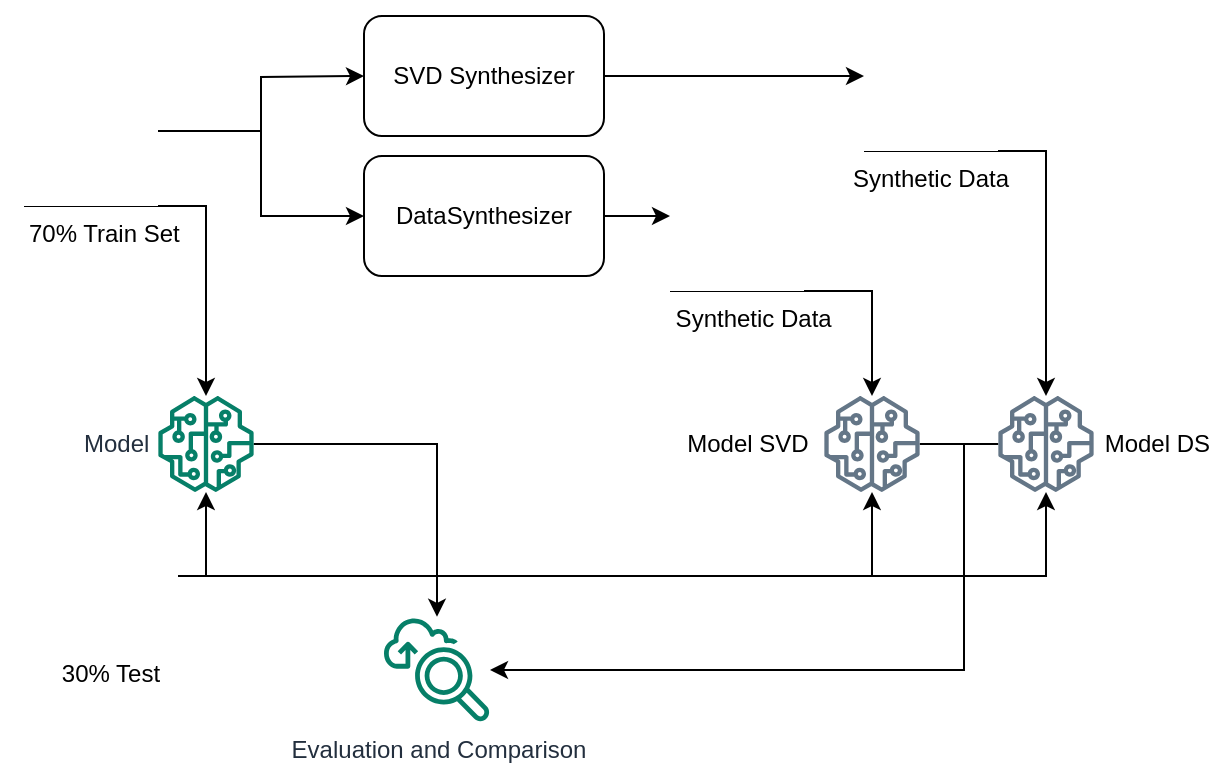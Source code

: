 <mxfile version="21.3.2" type="device">
  <diagram name="Seite-1" id="oDMYkoMBOHMw7czSAStx">
    <mxGraphModel dx="925" dy="490" grid="1" gridSize="10" guides="1" tooltips="1" connect="1" arrows="1" fold="1" page="1" pageScale="1" pageWidth="827" pageHeight="1169" math="0" shadow="0">
      <root>
        <mxCell id="0" />
        <mxCell id="1" parent="0" />
        <mxCell id="n9flZ9XPuqo9YB13DT4E-5" style="edgeStyle=orthogonalEdgeStyle;rounded=0;orthogonalLoop=1;jettySize=auto;html=1;" edge="1" parent="1" source="n9flZ9XPuqo9YB13DT4E-2">
          <mxGeometry relative="1" as="geometry">
            <mxPoint x="290" y="80" as="targetPoint" />
          </mxGeometry>
        </mxCell>
        <mxCell id="n9flZ9XPuqo9YB13DT4E-8" style="edgeStyle=orthogonalEdgeStyle;rounded=0;orthogonalLoop=1;jettySize=auto;html=1;entryX=0;entryY=0.5;entryDx=0;entryDy=0;" edge="1" parent="1" source="n9flZ9XPuqo9YB13DT4E-2" target="n9flZ9XPuqo9YB13DT4E-7">
          <mxGeometry relative="1" as="geometry" />
        </mxCell>
        <mxCell id="n9flZ9XPuqo9YB13DT4E-16" style="edgeStyle=orthogonalEdgeStyle;rounded=0;orthogonalLoop=1;jettySize=auto;html=1;exitX=0;exitY=1;exitDx=0;exitDy=0;" edge="1" parent="1" source="n9flZ9XPuqo9YB13DT4E-2" target="n9flZ9XPuqo9YB13DT4E-12">
          <mxGeometry relative="1" as="geometry">
            <Array as="points">
              <mxPoint x="211" y="145" />
            </Array>
          </mxGeometry>
        </mxCell>
        <mxCell id="n9flZ9XPuqo9YB13DT4E-2" value="    70% Train Set" style="shape=image;verticalLabelPosition=bottom;labelBackgroundColor=default;verticalAlign=top;imageAspect=0;image=https://static.thenounproject.com/png/1630984-200.png;imageBackground=default;imageBorder=none;" vertex="1" parent="1">
          <mxGeometry x="120" y="70" width="67" height="75" as="geometry" />
        </mxCell>
        <mxCell id="n9flZ9XPuqo9YB13DT4E-23" style="edgeStyle=orthogonalEdgeStyle;rounded=0;orthogonalLoop=1;jettySize=auto;html=1;" edge="1" parent="1" source="n9flZ9XPuqo9YB13DT4E-3" target="n9flZ9XPuqo9YB13DT4E-13">
          <mxGeometry relative="1" as="geometry">
            <Array as="points">
              <mxPoint x="544" y="330" />
            </Array>
          </mxGeometry>
        </mxCell>
        <mxCell id="n9flZ9XPuqo9YB13DT4E-24" style="edgeStyle=orthogonalEdgeStyle;rounded=0;orthogonalLoop=1;jettySize=auto;html=1;" edge="1" parent="1" source="n9flZ9XPuqo9YB13DT4E-3" target="n9flZ9XPuqo9YB13DT4E-14">
          <mxGeometry relative="1" as="geometry">
            <Array as="points">
              <mxPoint x="631" y="330" />
            </Array>
          </mxGeometry>
        </mxCell>
        <mxCell id="n9flZ9XPuqo9YB13DT4E-31" style="edgeStyle=orthogonalEdgeStyle;rounded=0;orthogonalLoop=1;jettySize=auto;html=1;" edge="1" parent="1" target="n9flZ9XPuqo9YB13DT4E-12">
          <mxGeometry relative="1" as="geometry">
            <mxPoint x="200" y="330" as="sourcePoint" />
            <Array as="points">
              <mxPoint x="211" y="330" />
            </Array>
          </mxGeometry>
        </mxCell>
        <mxCell id="n9flZ9XPuqo9YB13DT4E-3" value="30% Test" style="shape=image;verticalLabelPosition=bottom;labelBackgroundColor=default;verticalAlign=top;imageAspect=0;image=https://static.thenounproject.com/png/1630984-200.png;imageBackground=default;imageBorder=none;" vertex="1" parent="1">
          <mxGeometry x="130" y="290" width="67" height="75" as="geometry" />
        </mxCell>
        <mxCell id="n9flZ9XPuqo9YB13DT4E-19" style="edgeStyle=orthogonalEdgeStyle;rounded=0;orthogonalLoop=1;jettySize=auto;html=1;exitX=0;exitY=1;exitDx=0;exitDy=0;" edge="1" parent="1" source="n9flZ9XPuqo9YB13DT4E-4" target="n9flZ9XPuqo9YB13DT4E-13">
          <mxGeometry relative="1" as="geometry">
            <Array as="points">
              <mxPoint x="544" y="188" />
            </Array>
          </mxGeometry>
        </mxCell>
        <mxCell id="n9flZ9XPuqo9YB13DT4E-4" value="     Synthetic Data" style="shape=image;verticalLabelPosition=bottom;labelBackgroundColor=default;verticalAlign=top;imageAspect=0;image=https://static.thenounproject.com/png/1630984-200.png;imageBackground=default;imageBorder=none;" vertex="1" parent="1">
          <mxGeometry x="443" y="112.5" width="67" height="75" as="geometry" />
        </mxCell>
        <mxCell id="n9flZ9XPuqo9YB13DT4E-11" style="edgeStyle=orthogonalEdgeStyle;rounded=0;orthogonalLoop=1;jettySize=auto;html=1;entryX=0;entryY=0.5;entryDx=0;entryDy=0;" edge="1" parent="1" source="n9flZ9XPuqo9YB13DT4E-6" target="n9flZ9XPuqo9YB13DT4E-10">
          <mxGeometry relative="1" as="geometry" />
        </mxCell>
        <mxCell id="n9flZ9XPuqo9YB13DT4E-6" value="SVD Synthesizer" style="rounded=1;whiteSpace=wrap;html=1;" vertex="1" parent="1">
          <mxGeometry x="290" y="50" width="120" height="60" as="geometry" />
        </mxCell>
        <mxCell id="n9flZ9XPuqo9YB13DT4E-9" value="" style="edgeStyle=orthogonalEdgeStyle;rounded=0;orthogonalLoop=1;jettySize=auto;html=1;" edge="1" parent="1" source="n9flZ9XPuqo9YB13DT4E-7" target="n9flZ9XPuqo9YB13DT4E-4">
          <mxGeometry relative="1" as="geometry" />
        </mxCell>
        <mxCell id="n9flZ9XPuqo9YB13DT4E-7" value="DataSynthesizer" style="rounded=1;whiteSpace=wrap;html=1;" vertex="1" parent="1">
          <mxGeometry x="290" y="120" width="120" height="60" as="geometry" />
        </mxCell>
        <mxCell id="n9flZ9XPuqo9YB13DT4E-20" style="edgeStyle=orthogonalEdgeStyle;rounded=0;orthogonalLoop=1;jettySize=auto;html=1;exitX=0;exitY=1;exitDx=0;exitDy=0;" edge="1" parent="1" source="n9flZ9XPuqo9YB13DT4E-10" target="n9flZ9XPuqo9YB13DT4E-14">
          <mxGeometry relative="1" as="geometry">
            <Array as="points">
              <mxPoint x="631" y="118" />
            </Array>
          </mxGeometry>
        </mxCell>
        <mxCell id="n9flZ9XPuqo9YB13DT4E-10" value="Synthetic Data" style="shape=image;verticalLabelPosition=bottom;labelBackgroundColor=default;verticalAlign=top;imageAspect=0;image=https://static.thenounproject.com/png/1630984-200.png;imageBackground=default;imageBorder=none;" vertex="1" parent="1">
          <mxGeometry x="540" y="42.5" width="67" height="75" as="geometry" />
        </mxCell>
        <mxCell id="n9flZ9XPuqo9YB13DT4E-25" style="edgeStyle=orthogonalEdgeStyle;rounded=0;orthogonalLoop=1;jettySize=auto;html=1;" edge="1" parent="1" source="n9flZ9XPuqo9YB13DT4E-12" target="n9flZ9XPuqo9YB13DT4E-26">
          <mxGeometry relative="1" as="geometry">
            <mxPoint x="300" y="264.0" as="targetPoint" />
          </mxGeometry>
        </mxCell>
        <mxCell id="n9flZ9XPuqo9YB13DT4E-12" value="Model&amp;nbsp;" style="sketch=0;outlineConnect=0;fontColor=#232F3E;gradientColor=none;fillColor=#067F68;strokeColor=none;dashed=0;verticalLabelPosition=middle;verticalAlign=middle;align=right;html=1;fontSize=12;fontStyle=0;aspect=fixed;pointerEvents=1;shape=mxgraph.aws4.sagemaker_model;labelPosition=left;" vertex="1" parent="1">
          <mxGeometry x="187" y="240" width="48" height="48" as="geometry" />
        </mxCell>
        <mxCell id="n9flZ9XPuqo9YB13DT4E-28" style="edgeStyle=orthogonalEdgeStyle;rounded=0;orthogonalLoop=1;jettySize=auto;html=1;" edge="1" parent="1" source="n9flZ9XPuqo9YB13DT4E-13" target="n9flZ9XPuqo9YB13DT4E-26">
          <mxGeometry relative="1" as="geometry">
            <mxPoint x="590" y="450" as="targetPoint" />
            <Array as="points">
              <mxPoint x="590" y="264" />
              <mxPoint x="590" y="377" />
            </Array>
          </mxGeometry>
        </mxCell>
        <mxCell id="n9flZ9XPuqo9YB13DT4E-13" value="&lt;font color=&quot;#000000&quot;&gt;Model SVD&amp;nbsp;&amp;nbsp;&lt;br&gt;&lt;/font&gt;" style="sketch=0;outlineConnect=0;fontColor=#ffffff;fillColor=#647687;strokeColor=#314354;dashed=0;verticalLabelPosition=middle;verticalAlign=middle;align=right;html=1;fontSize=12;fontStyle=0;aspect=fixed;pointerEvents=1;shape=mxgraph.aws4.sagemaker_model;labelPosition=left;" vertex="1" parent="1">
          <mxGeometry x="520" y="240" width="48" height="48" as="geometry" />
        </mxCell>
        <mxCell id="n9flZ9XPuqo9YB13DT4E-30" style="edgeStyle=orthogonalEdgeStyle;rounded=0;orthogonalLoop=1;jettySize=auto;html=1;endArrow=none;endFill=0;" edge="1" parent="1" source="n9flZ9XPuqo9YB13DT4E-14">
          <mxGeometry relative="1" as="geometry">
            <mxPoint x="590" y="264.0" as="targetPoint" />
          </mxGeometry>
        </mxCell>
        <mxCell id="n9flZ9XPuqo9YB13DT4E-14" value="&lt;font color=&quot;#000000&quot;&gt;&amp;nbsp;Model DS&lt;/font&gt;" style="sketch=0;outlineConnect=0;fontColor=#ffffff;fillColor=#647687;strokeColor=#314354;dashed=0;verticalLabelPosition=middle;verticalAlign=middle;align=left;html=1;fontSize=12;fontStyle=0;aspect=fixed;pointerEvents=1;shape=mxgraph.aws4.sagemaker_model;labelPosition=right;" vertex="1" parent="1">
          <mxGeometry x="607" y="240" width="48" height="48" as="geometry" />
        </mxCell>
        <mxCell id="n9flZ9XPuqo9YB13DT4E-26" value="Evaluation and Comparison" style="sketch=0;outlineConnect=0;fontColor=#232F3E;gradientColor=none;fillColor=#067F68;strokeColor=none;dashed=0;verticalLabelPosition=bottom;verticalAlign=top;align=center;html=1;fontSize=12;fontStyle=0;aspect=fixed;shape=mxgraph.aws4.application_discovery_service_migration_evaluator_collector;" vertex="1" parent="1">
          <mxGeometry x="300" y="350" width="53" height="53" as="geometry" />
        </mxCell>
      </root>
    </mxGraphModel>
  </diagram>
</mxfile>

